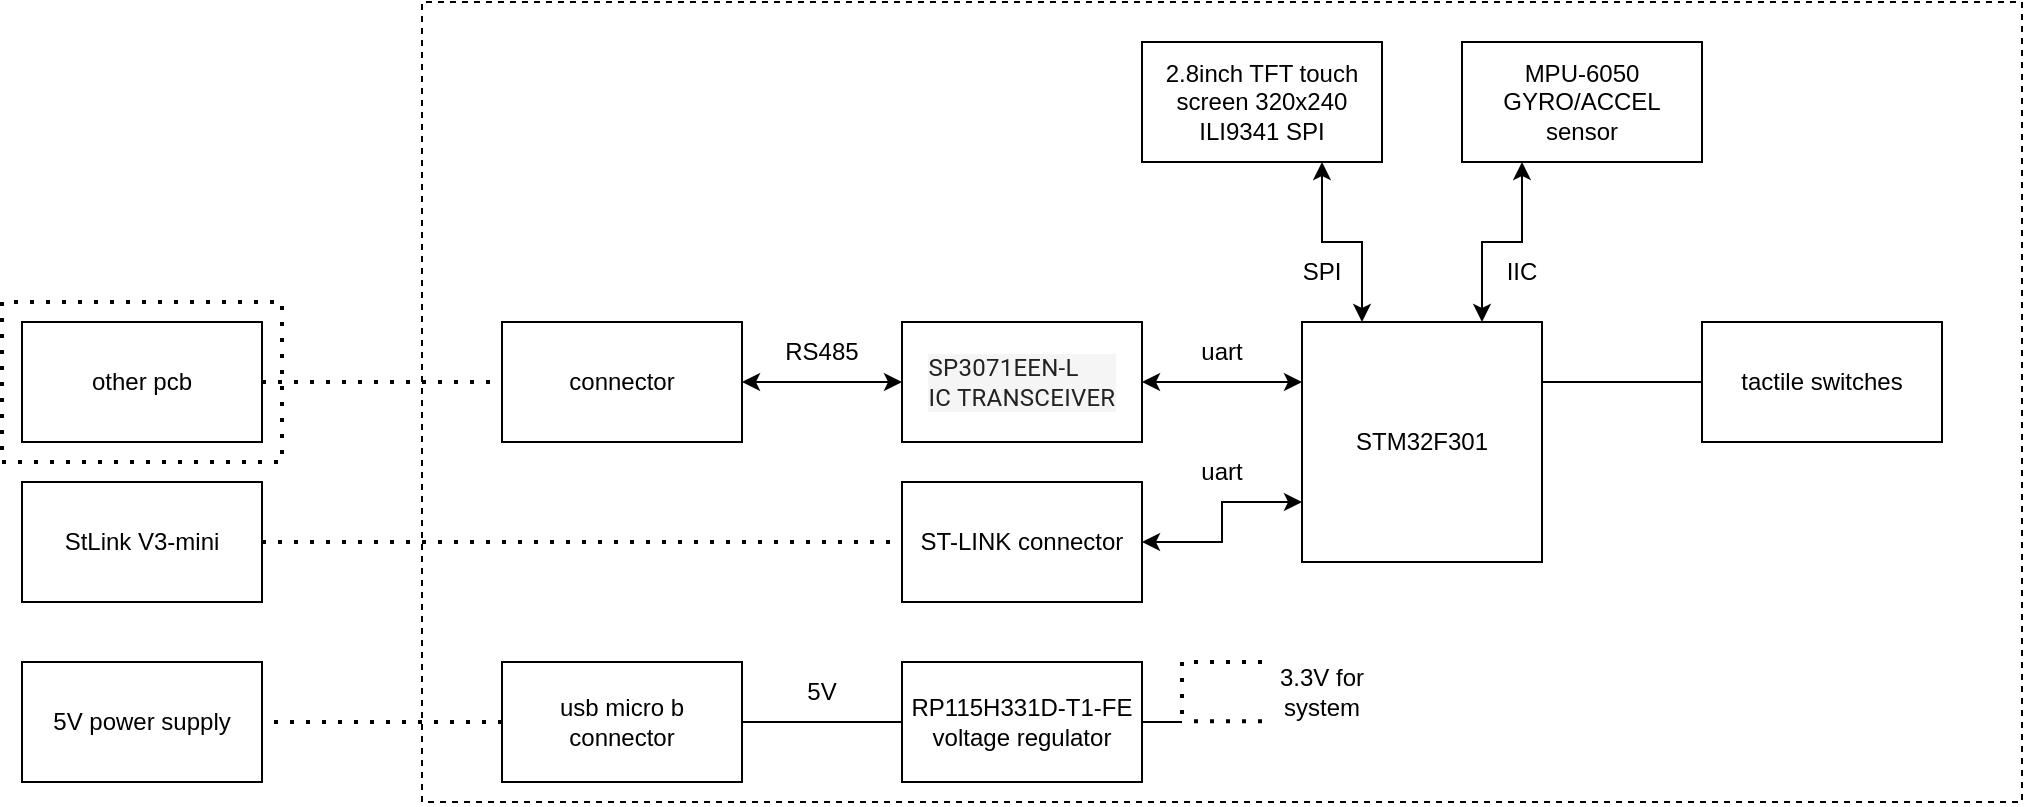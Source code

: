 <mxfile version="23.1.7" type="device">
  <diagram name="Page-1" id="eRyn-TtAZhil7WrclDpa">
    <mxGraphModel dx="1926" dy="923" grid="1" gridSize="10" guides="1" tooltips="1" connect="1" arrows="1" fold="1" page="0" pageScale="1" pageWidth="827" pageHeight="1169" math="0" shadow="0">
      <root>
        <mxCell id="0" />
        <mxCell id="1" parent="0" />
        <mxCell id="nmKjCIQiQyeEYJmltZNB-304" value="STM32F301" style="rounded=0;whiteSpace=wrap;html=1;" parent="1" vertex="1">
          <mxGeometry x="80" y="-40" width="120" height="120" as="geometry" />
        </mxCell>
        <mxCell id="nmKjCIQiQyeEYJmltZNB-305" value="MPU-6050&lt;br&gt;GYRO/ACCEL&lt;br&gt;sensor" style="rounded=0;whiteSpace=wrap;html=1;" parent="1" vertex="1">
          <mxGeometry x="160" y="-180" width="120" height="60" as="geometry" />
        </mxCell>
        <mxCell id="nmKjCIQiQyeEYJmltZNB-306" value="tactile switches" style="rounded=0;whiteSpace=wrap;html=1;" parent="1" vertex="1">
          <mxGeometry x="280" y="-40" width="120" height="60" as="geometry" />
        </mxCell>
        <mxCell id="nmKjCIQiQyeEYJmltZNB-308" value="2.8inch TFT touch screen 320x240 ILI9341 SPI" style="rounded=0;whiteSpace=wrap;html=1;" parent="1" vertex="1">
          <mxGeometry y="-180" width="120" height="60" as="geometry" />
        </mxCell>
        <mxCell id="nmKjCIQiQyeEYJmltZNB-309" value="&lt;p style=&quot;box-sizing: initial; margin: 0px; padding: 0px; border-width: 0px; border-style: solid; -webkit-font-smoothing: antialiased; --tw-shadow: 0 0 #0000; color: rgb(34, 34, 34); font-family: Roboto, &amp;quot;Noto Sans&amp;quot;, Arial, Helvetica, sans-serif, dk; letter-spacing: 0.129px; text-align: start; background-color: rgba(0, 0, 0, 0.04);&quot;&gt;SP3071EEN-L&lt;/p&gt;&lt;p style=&quot;box-sizing: initial; margin: 0px; padding: 0px; border-width: 0px; border-style: solid; -webkit-font-smoothing: antialiased; --tw-shadow: 0 0 #0000; color: rgb(34, 34, 34); font-family: Roboto, &amp;quot;Noto Sans&amp;quot;, Arial, Helvetica, sans-serif, dk; letter-spacing: 0.129px; text-align: start; background-color: rgba(0, 0, 0, 0.04);&quot;&gt;IC TRANSCEIVER&lt;/p&gt;" style="rounded=0;whiteSpace=wrap;html=1;" parent="1" vertex="1">
          <mxGeometry x="-120" y="-40" width="120" height="60" as="geometry" />
        </mxCell>
        <mxCell id="nmKjCIQiQyeEYJmltZNB-311" value="" style="endArrow=classic;startArrow=classic;html=1;rounded=0;entryX=0.25;entryY=1;entryDx=0;entryDy=0;exitX=0.75;exitY=0;exitDx=0;exitDy=0;" parent="1" source="nmKjCIQiQyeEYJmltZNB-304" target="nmKjCIQiQyeEYJmltZNB-305" edge="1">
          <mxGeometry width="50" height="50" relative="1" as="geometry">
            <mxPoint x="100" y="60" as="sourcePoint" />
            <mxPoint x="150" y="10" as="targetPoint" />
            <Array as="points">
              <mxPoint x="170" y="-80" />
              <mxPoint x="190" y="-80" />
            </Array>
          </mxGeometry>
        </mxCell>
        <mxCell id="nmKjCIQiQyeEYJmltZNB-312" value="" style="endArrow=classic;startArrow=classic;html=1;rounded=0;entryX=0.75;entryY=1;entryDx=0;entryDy=0;exitX=0.25;exitY=0;exitDx=0;exitDy=0;" parent="1" source="nmKjCIQiQyeEYJmltZNB-304" target="nmKjCIQiQyeEYJmltZNB-308" edge="1">
          <mxGeometry width="50" height="50" relative="1" as="geometry">
            <mxPoint x="100" y="60" as="sourcePoint" />
            <mxPoint x="150" y="10" as="targetPoint" />
            <Array as="points">
              <mxPoint x="110" y="-80" />
              <mxPoint x="90" y="-80" />
            </Array>
          </mxGeometry>
        </mxCell>
        <mxCell id="nmKjCIQiQyeEYJmltZNB-313" value="IIC" style="text;html=1;strokeColor=none;fillColor=none;align=center;verticalAlign=middle;whiteSpace=wrap;rounded=0;" parent="1" vertex="1">
          <mxGeometry x="170" y="-80" width="40" height="30" as="geometry" />
        </mxCell>
        <mxCell id="nmKjCIQiQyeEYJmltZNB-315" value="SPI" style="text;html=1;strokeColor=none;fillColor=none;align=center;verticalAlign=middle;whiteSpace=wrap;rounded=0;" parent="1" vertex="1">
          <mxGeometry x="60" y="-80" width="60" height="30" as="geometry" />
        </mxCell>
        <mxCell id="nmKjCIQiQyeEYJmltZNB-316" value="" style="endArrow=classic;startArrow=classic;html=1;rounded=0;entryX=0;entryY=0.25;entryDx=0;entryDy=0;exitX=1;exitY=0.5;exitDx=0;exitDy=0;" parent="1" source="nmKjCIQiQyeEYJmltZNB-309" target="nmKjCIQiQyeEYJmltZNB-304" edge="1">
          <mxGeometry width="50" height="50" relative="1" as="geometry">
            <mxPoint x="100" y="50" as="sourcePoint" />
            <mxPoint x="150" as="targetPoint" />
          </mxGeometry>
        </mxCell>
        <mxCell id="nmKjCIQiQyeEYJmltZNB-317" value="uart" style="text;html=1;strokeColor=none;fillColor=none;align=center;verticalAlign=middle;whiteSpace=wrap;rounded=0;" parent="1" vertex="1">
          <mxGeometry x="10" y="-40" width="60" height="30" as="geometry" />
        </mxCell>
        <mxCell id="nmKjCIQiQyeEYJmltZNB-318" value="" style="endArrow=classic;startArrow=classic;html=1;rounded=0;entryX=0;entryY=0.5;entryDx=0;entryDy=0;exitX=1;exitY=0.5;exitDx=0;exitDy=0;" parent="1" source="nmKjCIQiQyeEYJmltZNB-319" target="nmKjCIQiQyeEYJmltZNB-309" edge="1">
          <mxGeometry width="50" height="50" relative="1" as="geometry">
            <mxPoint x="-160" y="-10" as="sourcePoint" />
            <mxPoint x="-10" y="-20" as="targetPoint" />
          </mxGeometry>
        </mxCell>
        <mxCell id="nmKjCIQiQyeEYJmltZNB-319" value="connector" style="rounded=0;whiteSpace=wrap;html=1;" parent="1" vertex="1">
          <mxGeometry x="-320" y="-40" width="120" height="60" as="geometry" />
        </mxCell>
        <mxCell id="nmKjCIQiQyeEYJmltZNB-320" value="ST-LINK connector" style="rounded=0;whiteSpace=wrap;html=1;" parent="1" vertex="1">
          <mxGeometry x="-120" y="40" width="120" height="60" as="geometry" />
        </mxCell>
        <mxCell id="nmKjCIQiQyeEYJmltZNB-321" value="" style="endArrow=classic;startArrow=classic;html=1;rounded=0;entryX=0;entryY=0.75;entryDx=0;entryDy=0;exitX=1;exitY=0.5;exitDx=0;exitDy=0;" parent="1" source="nmKjCIQiQyeEYJmltZNB-320" target="nmKjCIQiQyeEYJmltZNB-304" edge="1">
          <mxGeometry width="50" height="50" relative="1" as="geometry">
            <mxPoint x="-60" y="30" as="sourcePoint" />
            <mxPoint x="-10" y="-20" as="targetPoint" />
            <Array as="points">
              <mxPoint x="40" y="70" />
              <mxPoint x="40" y="50" />
            </Array>
          </mxGeometry>
        </mxCell>
        <mxCell id="nmKjCIQiQyeEYJmltZNB-322" value="RS485" style="text;html=1;strokeColor=none;fillColor=none;align=center;verticalAlign=middle;whiteSpace=wrap;rounded=0;" parent="1" vertex="1">
          <mxGeometry x="-190" y="-40" width="60" height="30" as="geometry" />
        </mxCell>
        <mxCell id="nmKjCIQiQyeEYJmltZNB-323" value="uart" style="text;html=1;strokeColor=none;fillColor=none;align=center;verticalAlign=middle;whiteSpace=wrap;rounded=0;" parent="1" vertex="1">
          <mxGeometry x="10" y="20" width="60" height="30" as="geometry" />
        </mxCell>
        <mxCell id="nmKjCIQiQyeEYJmltZNB-324" value="" style="endArrow=none;html=1;rounded=0;entryX=0;entryY=0.5;entryDx=0;entryDy=0;exitX=1;exitY=0.25;exitDx=0;exitDy=0;" parent="1" source="nmKjCIQiQyeEYJmltZNB-304" target="nmKjCIQiQyeEYJmltZNB-306" edge="1">
          <mxGeometry width="50" height="50" relative="1" as="geometry">
            <mxPoint x="110" y="30" as="sourcePoint" />
            <mxPoint x="160" y="-20" as="targetPoint" />
          </mxGeometry>
        </mxCell>
        <mxCell id="d4LYsk9ansOjjMd88-Rp-1" value="RP115H331D-T1-FE voltage regulator" style="rounded=0;whiteSpace=wrap;html=1;" parent="1" vertex="1">
          <mxGeometry x="-120" y="130" width="120" height="60" as="geometry" />
        </mxCell>
        <mxCell id="d4LYsk9ansOjjMd88-Rp-2" value="" style="endArrow=none;html=1;rounded=0;exitX=1;exitY=0.5;exitDx=0;exitDy=0;" parent="1" source="d4LYsk9ansOjjMd88-Rp-1" edge="1">
          <mxGeometry width="50" height="50" relative="1" as="geometry">
            <mxPoint y="20" as="sourcePoint" />
            <mxPoint x="20" y="160" as="targetPoint" />
          </mxGeometry>
        </mxCell>
        <mxCell id="d4LYsk9ansOjjMd88-Rp-6" value="3.3V for system" style="text;html=1;strokeColor=none;fillColor=none;align=center;verticalAlign=middle;whiteSpace=wrap;rounded=0;" parent="1" vertex="1">
          <mxGeometry x="60" y="130" width="60" height="30" as="geometry" />
        </mxCell>
        <mxCell id="d4LYsk9ansOjjMd88-Rp-7" value="" style="endArrow=none;dashed=1;html=1;rounded=0;" parent="1" edge="1">
          <mxGeometry width="50" height="50" relative="1" as="geometry">
            <mxPoint x="-360" y="200" as="sourcePoint" />
            <mxPoint x="-360" y="200" as="targetPoint" />
            <Array as="points">
              <mxPoint x="-360" y="-200" />
              <mxPoint x="440" y="-200" />
              <mxPoint x="440" y="200" />
            </Array>
          </mxGeometry>
        </mxCell>
        <mxCell id="d4LYsk9ansOjjMd88-Rp-8" value="" style="endArrow=none;dashed=1;html=1;dashPattern=1 3;strokeWidth=2;rounded=0;exitX=0;exitY=0.5;exitDx=0;exitDy=0;" parent="1" source="4zh39Ey6LJPnAoWApSfU-2" edge="1">
          <mxGeometry width="50" height="50" relative="1" as="geometry">
            <mxPoint x="-320" y="160" as="sourcePoint" />
            <mxPoint x="-440" y="160" as="targetPoint" />
          </mxGeometry>
        </mxCell>
        <mxCell id="d4LYsk9ansOjjMd88-Rp-9" value="" style="endArrow=none;dashed=1;html=1;dashPattern=1 3;strokeWidth=2;rounded=0;entryX=0;entryY=0.5;entryDx=0;entryDy=0;" parent="1" target="nmKjCIQiQyeEYJmltZNB-320" edge="1">
          <mxGeometry width="50" height="50" relative="1" as="geometry">
            <mxPoint x="-440" y="70" as="sourcePoint" />
            <mxPoint x="-200" y="-30" as="targetPoint" />
          </mxGeometry>
        </mxCell>
        <mxCell id="d4LYsk9ansOjjMd88-Rp-10" value="" style="endArrow=none;dashed=1;html=1;dashPattern=1 3;strokeWidth=2;rounded=0;entryX=0;entryY=0.5;entryDx=0;entryDy=0;" parent="1" target="nmKjCIQiQyeEYJmltZNB-319" edge="1">
          <mxGeometry width="50" height="50" relative="1" as="geometry">
            <mxPoint x="-440" y="-10" as="sourcePoint" />
            <mxPoint x="-200" y="-30" as="targetPoint" />
          </mxGeometry>
        </mxCell>
        <mxCell id="d4LYsk9ansOjjMd88-Rp-11" value="5V power supply" style="rounded=0;whiteSpace=wrap;html=1;" parent="1" vertex="1">
          <mxGeometry x="-560" y="130" width="120" height="60" as="geometry" />
        </mxCell>
        <mxCell id="d4LYsk9ansOjjMd88-Rp-12" value="other pcb" style="rounded=0;whiteSpace=wrap;html=1;" parent="1" vertex="1">
          <mxGeometry x="-560" y="-40" width="120" height="60" as="geometry" />
        </mxCell>
        <mxCell id="d4LYsk9ansOjjMd88-Rp-13" value="" style="endArrow=none;dashed=1;html=1;dashPattern=1 3;strokeWidth=2;rounded=0;" parent="1" edge="1">
          <mxGeometry width="50" height="50" relative="1" as="geometry">
            <mxPoint x="-570" y="-50" as="sourcePoint" />
            <mxPoint x="-570" y="-50" as="targetPoint" />
            <Array as="points">
              <mxPoint x="-570" y="30" />
              <mxPoint x="-430" y="30" />
              <mxPoint x="-430" y="-50" />
            </Array>
          </mxGeometry>
        </mxCell>
        <mxCell id="d4LYsk9ansOjjMd88-Rp-14" value="StLink V3-mini" style="rounded=0;whiteSpace=wrap;html=1;" parent="1" vertex="1">
          <mxGeometry x="-560" y="40" width="120" height="60" as="geometry" />
        </mxCell>
        <mxCell id="d4LYsk9ansOjjMd88-Rp-15" value="" style="endArrow=none;dashed=1;html=1;dashPattern=1 3;strokeWidth=2;rounded=0;" parent="1" edge="1">
          <mxGeometry width="50" height="50" relative="1" as="geometry">
            <mxPoint x="60" y="159.66" as="sourcePoint" />
            <mxPoint x="20" y="159.66" as="targetPoint" />
          </mxGeometry>
        </mxCell>
        <mxCell id="d4LYsk9ansOjjMd88-Rp-17" value="" style="endArrow=none;dashed=1;html=1;dashPattern=1 3;strokeWidth=2;rounded=0;" parent="1" edge="1">
          <mxGeometry width="50" height="50" relative="1" as="geometry">
            <mxPoint x="60" y="130" as="sourcePoint" />
            <mxPoint x="20" y="160" as="targetPoint" />
            <Array as="points">
              <mxPoint x="20" y="130" />
            </Array>
          </mxGeometry>
        </mxCell>
        <mxCell id="4zh39Ey6LJPnAoWApSfU-2" value="usb micro b connector" style="rounded=0;whiteSpace=wrap;html=1;" vertex="1" parent="1">
          <mxGeometry x="-320" y="130" width="120" height="60" as="geometry" />
        </mxCell>
        <mxCell id="4zh39Ey6LJPnAoWApSfU-3" value="" style="endArrow=none;html=1;rounded=0;entryX=1;entryY=0.5;entryDx=0;entryDy=0;exitX=0;exitY=0.5;exitDx=0;exitDy=0;" edge="1" parent="1" source="d4LYsk9ansOjjMd88-Rp-1" target="4zh39Ey6LJPnAoWApSfU-2">
          <mxGeometry width="50" height="50" relative="1" as="geometry">
            <mxPoint x="-80" y="200" as="sourcePoint" />
            <mxPoint x="-30" y="150" as="targetPoint" />
          </mxGeometry>
        </mxCell>
        <mxCell id="4zh39Ey6LJPnAoWApSfU-4" value="5V" style="text;html=1;align=center;verticalAlign=middle;whiteSpace=wrap;rounded=0;" vertex="1" parent="1">
          <mxGeometry x="-190" y="130" width="60" height="30" as="geometry" />
        </mxCell>
      </root>
    </mxGraphModel>
  </diagram>
</mxfile>
